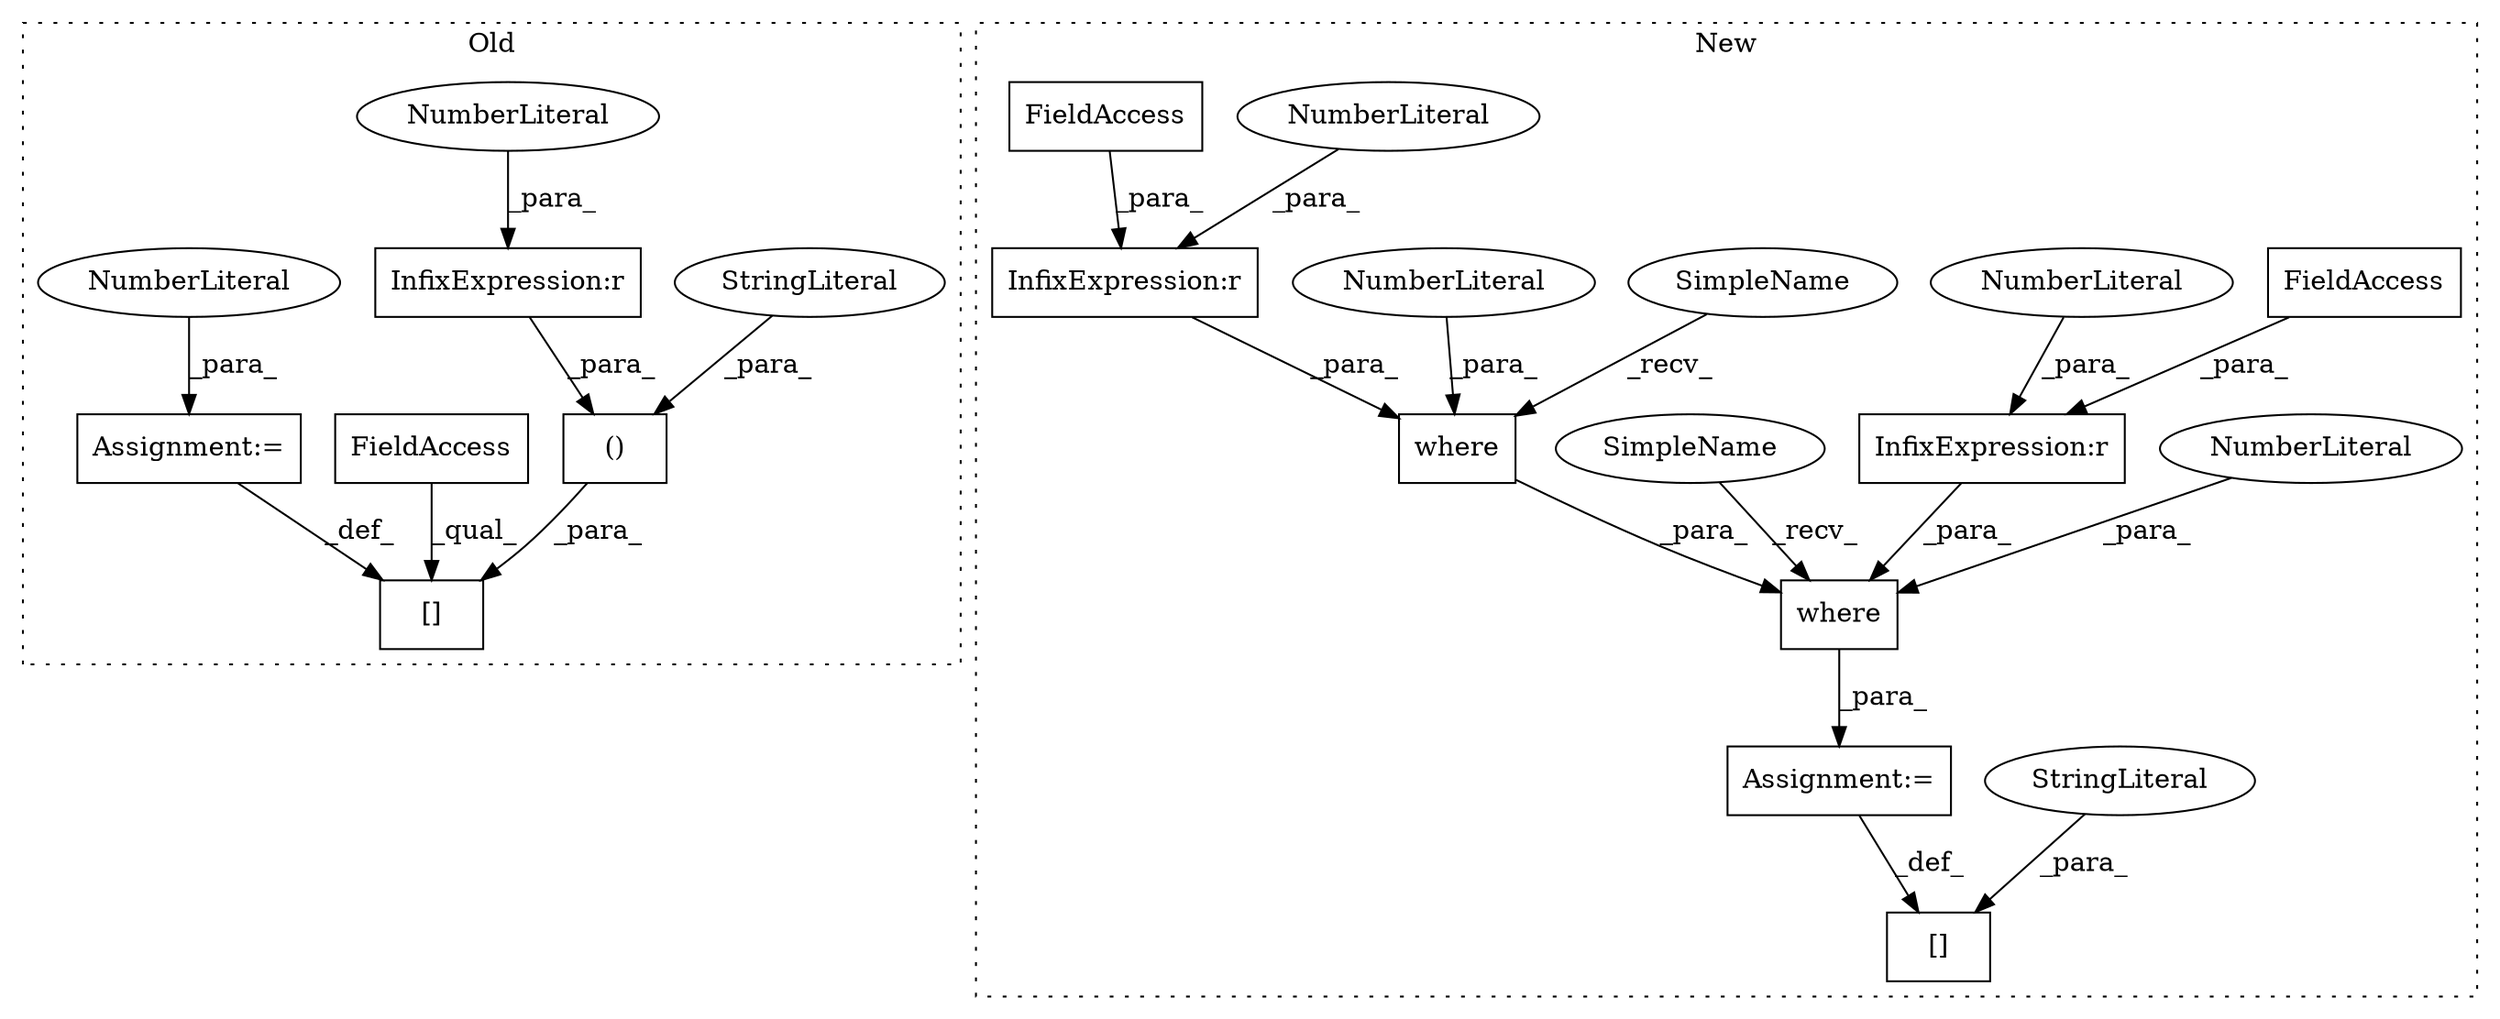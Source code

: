 digraph G {
subgraph cluster0 {
1 [label="[]" a="2" s="18564,18629" l="20,2" shape="box"];
6 [label="()" a="106" s="18584" l="45" shape="box"];
7 [label="StringLiteral" a="45" s="18617" l="12" shape="ellipse"];
11 [label="InfixExpression:r" a="27" s="18598" l="4" shape="box"];
12 [label="NumberLiteral" a="34" s="18602" l="1" shape="ellipse"];
18 [label="FieldAccess" a="22" s="18564" l="14" shape="box"];
20 [label="Assignment:=" a="7" s="18631" l="1" shape="box"];
21 [label="NumberLiteral" a="34" s="18632" l="1" shape="ellipse"];
label = "Old";
style="dotted";
}
subgraph cluster1 {
2 [label="where" a="32" s="18691,18741" l="6,1" shape="box"];
3 [label="Assignment:=" a="7" s="18630" l="1" shape="box"];
4 [label="InfixExpression:r" a="27" s="18731" l="4" shape="box"];
5 [label="NumberLiteral" a="34" s="18735" l="1" shape="ellipse"];
8 [label="InfixExpression:r" a="27" s="18677" l="4" shape="box"];
9 [label="NumberLiteral" a="34" s="18681" l="1" shape="ellipse"];
10 [label="[]" a="2" s="18606,18629" l="11,1" shape="box"];
13 [label="NumberLiteral" a="34" s="18740" l="1" shape="ellipse"];
14 [label="where" a="32" s="18637,18742" l="6,1" shape="box"];
15 [label="NumberLiteral" a="34" s="18683" l="1" shape="ellipse"];
16 [label="FieldAccess" a="22" s="18697" l="34" shape="box"];
17 [label="FieldAccess" a="22" s="18643" l="34" shape="box"];
19 [label="StringLiteral" a="45" s="18617" l="12" shape="ellipse"];
22 [label="SimpleName" a="42" s="18631" l="5" shape="ellipse"];
23 [label="SimpleName" a="42" s="18685" l="5" shape="ellipse"];
label = "New";
style="dotted";
}
2 -> 14 [label="_para_"];
3 -> 10 [label="_def_"];
4 -> 2 [label="_para_"];
5 -> 4 [label="_para_"];
6 -> 1 [label="_para_"];
7 -> 6 [label="_para_"];
8 -> 14 [label="_para_"];
9 -> 8 [label="_para_"];
11 -> 6 [label="_para_"];
12 -> 11 [label="_para_"];
13 -> 2 [label="_para_"];
14 -> 3 [label="_para_"];
15 -> 14 [label="_para_"];
16 -> 4 [label="_para_"];
17 -> 8 [label="_para_"];
18 -> 1 [label="_qual_"];
19 -> 10 [label="_para_"];
20 -> 1 [label="_def_"];
21 -> 20 [label="_para_"];
22 -> 14 [label="_recv_"];
23 -> 2 [label="_recv_"];
}